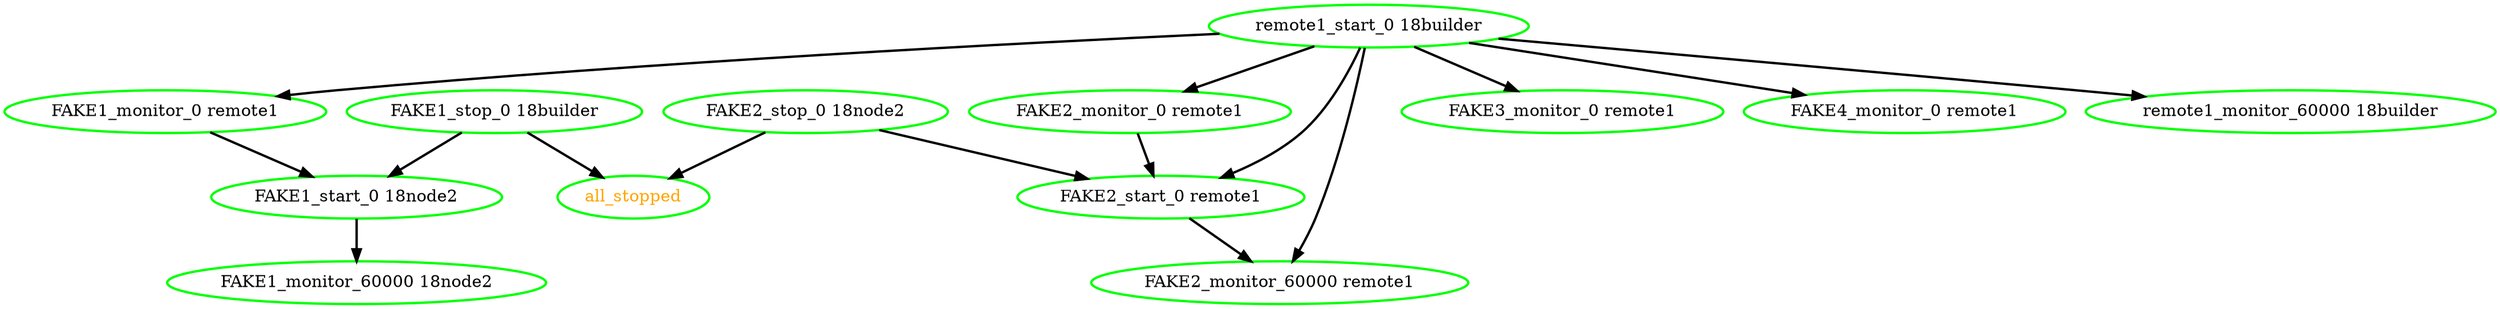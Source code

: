  digraph "g" {
"FAKE1_monitor_0 remote1" -> "FAKE1_start_0 18node2" [ style = bold]
"FAKE1_monitor_0 remote1" [ style=bold color="green" fontcolor="black"]
"FAKE1_monitor_60000 18node2" [ style=bold color="green" fontcolor="black"]
"FAKE1_start_0 18node2" -> "FAKE1_monitor_60000 18node2" [ style = bold]
"FAKE1_start_0 18node2" [ style=bold color="green" fontcolor="black"]
"FAKE1_stop_0 18builder" -> "FAKE1_start_0 18node2" [ style = bold]
"FAKE1_stop_0 18builder" -> "all_stopped" [ style = bold]
"FAKE1_stop_0 18builder" [ style=bold color="green" fontcolor="black"]
"FAKE2_monitor_0 remote1" -> "FAKE2_start_0 remote1" [ style = bold]
"FAKE2_monitor_0 remote1" [ style=bold color="green" fontcolor="black"]
"FAKE2_monitor_60000 remote1" [ style=bold color="green" fontcolor="black"]
"FAKE2_start_0 remote1" -> "FAKE2_monitor_60000 remote1" [ style = bold]
"FAKE2_start_0 remote1" [ style=bold color="green" fontcolor="black"]
"FAKE2_stop_0 18node2" -> "FAKE2_start_0 remote1" [ style = bold]
"FAKE2_stop_0 18node2" -> "all_stopped" [ style = bold]
"FAKE2_stop_0 18node2" [ style=bold color="green" fontcolor="black"]
"FAKE3_monitor_0 remote1" [ style=bold color="green" fontcolor="black"]
"FAKE4_monitor_0 remote1" [ style=bold color="green" fontcolor="black"]
"all_stopped" [ style=bold color="green" fontcolor="orange"]
"remote1_monitor_60000 18builder" [ style=bold color="green" fontcolor="black"]
"remote1_start_0 18builder" -> "FAKE1_monitor_0 remote1" [ style = bold]
"remote1_start_0 18builder" -> "FAKE2_monitor_0 remote1" [ style = bold]
"remote1_start_0 18builder" -> "FAKE2_monitor_60000 remote1" [ style = bold]
"remote1_start_0 18builder" -> "FAKE2_start_0 remote1" [ style = bold]
"remote1_start_0 18builder" -> "FAKE3_monitor_0 remote1" [ style = bold]
"remote1_start_0 18builder" -> "FAKE4_monitor_0 remote1" [ style = bold]
"remote1_start_0 18builder" -> "remote1_monitor_60000 18builder" [ style = bold]
"remote1_start_0 18builder" [ style=bold color="green" fontcolor="black"]
}

